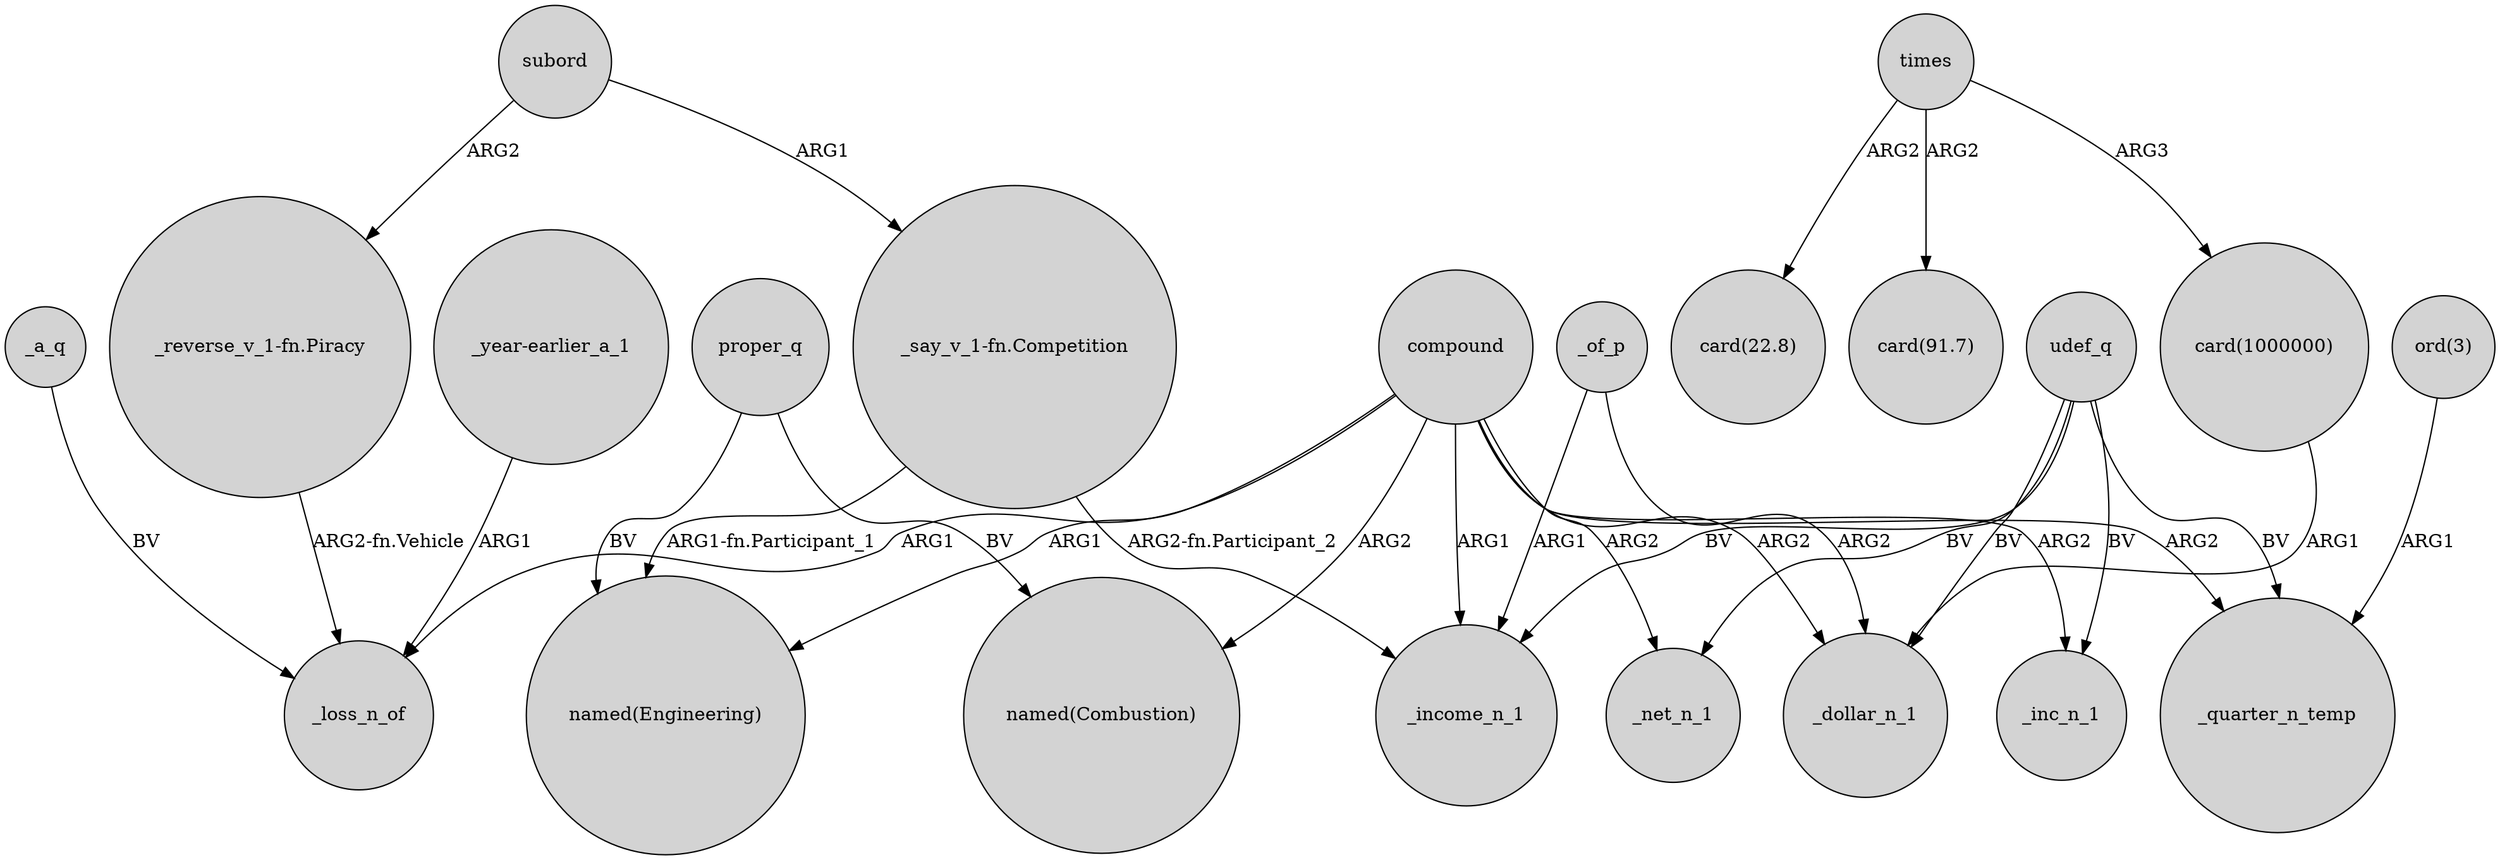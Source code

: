 digraph {
	node [shape=circle style=filled]
	"_say_v_1-fn.Competition" -> _income_n_1 [label="ARG2-fn.Participant_2"]
	_a_q -> _loss_n_of [label=BV]
	times -> "card(91.7)" [label=ARG2]
	compound -> _net_n_1 [label=ARG2]
	"ord(3)" -> _quarter_n_temp [label=ARG1]
	subord -> "_say_v_1-fn.Competition" [label=ARG1]
	udef_q -> _income_n_1 [label=BV]
	times -> "card(1000000)" [label=ARG3]
	_of_p -> _income_n_1 [label=ARG1]
	compound -> _dollar_n_1 [label=ARG2]
	udef_q -> _inc_n_1 [label=BV]
	proper_q -> "named(Combustion)" [label=BV]
	compound -> _loss_n_of [label=ARG1]
	compound -> _inc_n_1 [label=ARG2]
	compound -> _income_n_1 [label=ARG1]
	compound -> _quarter_n_temp [label=ARG2]
	times -> "card(22.8)" [label=ARG2]
	"_say_v_1-fn.Competition" -> "named(Engineering)" [label="ARG1-fn.Participant_1"]
	proper_q -> "named(Engineering)" [label=BV]
	udef_q -> _net_n_1 [label=BV]
	subord -> "_reverse_v_1-fn.Piracy" [label=ARG2]
	compound -> "named(Combustion)" [label=ARG2]
	udef_q -> _dollar_n_1 [label=BV]
	"card(1000000)" -> _dollar_n_1 [label=ARG1]
	"_year-earlier_a_1" -> _loss_n_of [label=ARG1]
	udef_q -> _quarter_n_temp [label=BV]
	"_reverse_v_1-fn.Piracy" -> _loss_n_of [label="ARG2-fn.Vehicle"]
	_of_p -> _dollar_n_1 [label=ARG2]
	compound -> "named(Engineering)" [label=ARG1]
}
